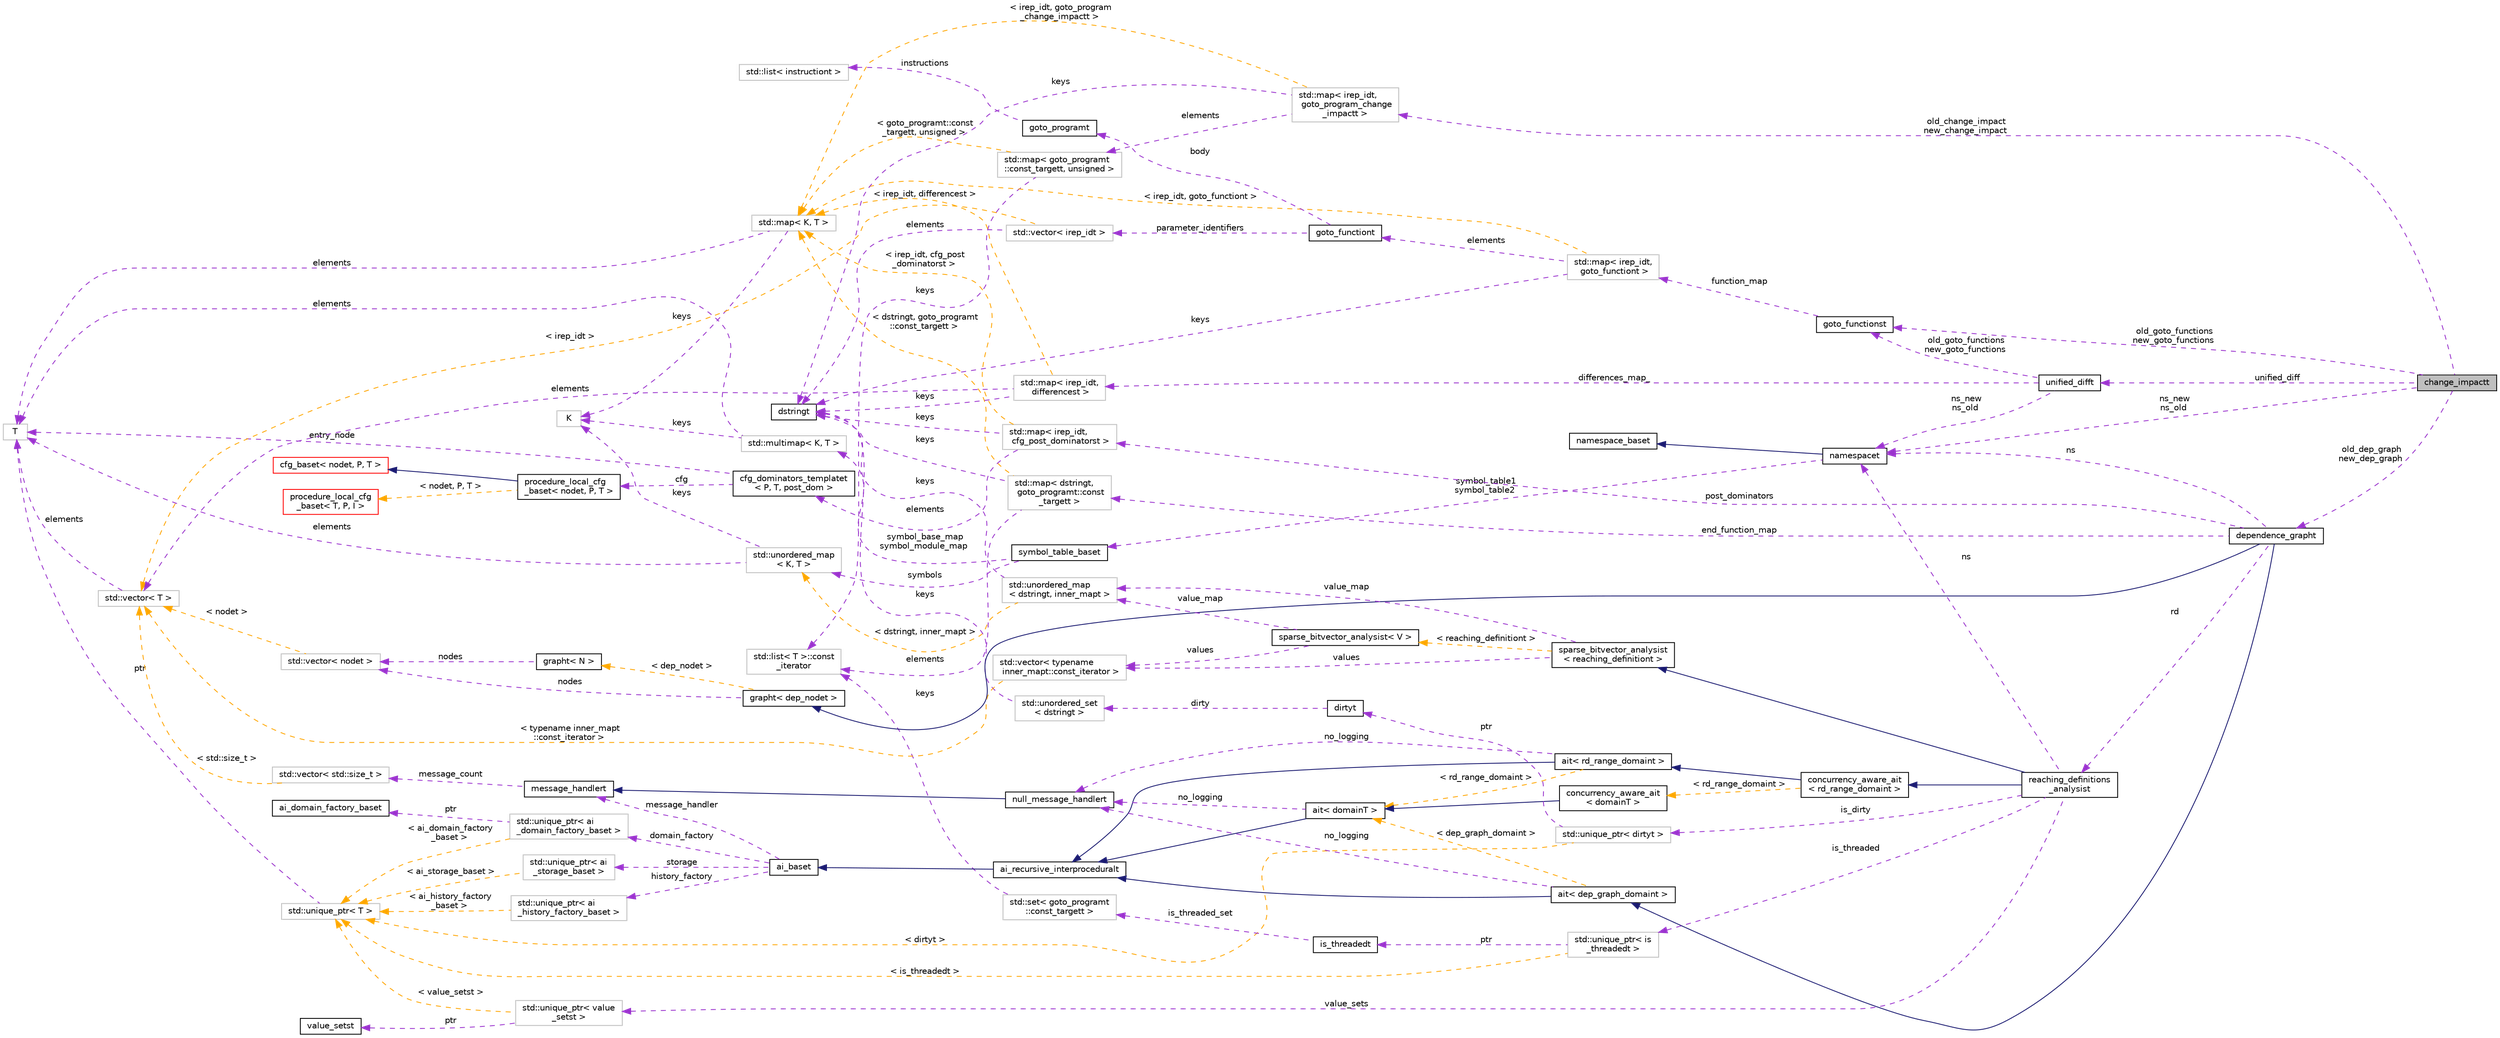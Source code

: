 digraph "change_impactt"
{
 // LATEX_PDF_SIZE
  bgcolor="transparent";
  edge [fontname="Helvetica",fontsize="10",labelfontname="Helvetica",labelfontsize="10"];
  node [fontname="Helvetica",fontsize="10",shape=record];
  rankdir="LR";
  Node1 [label="change_impactt",height=0.2,width=0.4,color="black", fillcolor="grey75", style="filled", fontcolor="black",tooltip=" "];
  Node2 -> Node1 [dir="back",color="darkorchid3",fontsize="10",style="dashed",label=" ns_new\nns_old" ,fontname="Helvetica"];
  Node2 [label="namespacet",height=0.2,width=0.4,color="black",URL="$classnamespacet.html",tooltip="A namespacet is essentially one or two symbol tables bound together, to allow for symbol lookups in t..."];
  Node3 -> Node2 [dir="back",color="midnightblue",fontsize="10",style="solid",fontname="Helvetica"];
  Node3 [label="namespace_baset",height=0.2,width=0.4,color="black",URL="$classnamespace__baset.html",tooltip="Basic interface for a namespace."];
  Node4 -> Node2 [dir="back",color="darkorchid3",fontsize="10",style="dashed",label=" symbol_table1\nsymbol_table2" ,fontname="Helvetica"];
  Node4 [label="symbol_table_baset",height=0.2,width=0.4,color="black",URL="$classsymbol__table__baset.html",tooltip="The symbol table base class interface."];
  Node5 -> Node4 [dir="back",color="darkorchid3",fontsize="10",style="dashed",label=" symbol_base_map\nsymbol_module_map" ,fontname="Helvetica"];
  Node5 [label="std::multimap\< K, T \>",height=0.2,width=0.4,color="grey75",tooltip="STL class."];
  Node6 -> Node5 [dir="back",color="darkorchid3",fontsize="10",style="dashed",label=" keys" ,fontname="Helvetica"];
  Node6 [label="K",height=0.2,width=0.4,color="grey75",tooltip=" "];
  Node7 -> Node5 [dir="back",color="darkorchid3",fontsize="10",style="dashed",label=" elements" ,fontname="Helvetica"];
  Node7 [label="T",height=0.2,width=0.4,color="grey75",tooltip=" "];
  Node8 -> Node4 [dir="back",color="darkorchid3",fontsize="10",style="dashed",label=" symbols" ,fontname="Helvetica"];
  Node8 [label="std::unordered_map\l\< K, T \>",height=0.2,width=0.4,color="grey75",tooltip="STL class."];
  Node6 -> Node8 [dir="back",color="darkorchid3",fontsize="10",style="dashed",label=" keys" ,fontname="Helvetica"];
  Node7 -> Node8 [dir="back",color="darkorchid3",fontsize="10",style="dashed",label=" elements" ,fontname="Helvetica"];
  Node9 -> Node1 [dir="back",color="darkorchid3",fontsize="10",style="dashed",label=" old_change_impact\nnew_change_impact" ,fontname="Helvetica"];
  Node9 [label="std::map\< irep_idt,\l goto_program_change\l_impactt \>",height=0.2,width=0.4,color="grey75",tooltip=" "];
  Node10 -> Node9 [dir="back",color="darkorchid3",fontsize="10",style="dashed",label=" elements" ,fontname="Helvetica"];
  Node10 [label="std::map\< goto_programt\l::const_targett, unsigned \>",height=0.2,width=0.4,color="grey75",tooltip=" "];
  Node11 -> Node10 [dir="back",color="darkorchid3",fontsize="10",style="dashed",label=" keys" ,fontname="Helvetica"];
  Node11 [label="std::list\< T \>::const\l_iterator",height=0.2,width=0.4,color="grey75",tooltip="STL iterator class."];
  Node12 -> Node10 [dir="back",color="orange",fontsize="10",style="dashed",label=" \< goto_programt::const\l_targett, unsigned \>" ,fontname="Helvetica"];
  Node12 [label="std::map\< K, T \>",height=0.2,width=0.4,color="grey75",tooltip="STL class."];
  Node6 -> Node12 [dir="back",color="darkorchid3",fontsize="10",style="dashed",label=" keys" ,fontname="Helvetica"];
  Node7 -> Node12 [dir="back",color="darkorchid3",fontsize="10",style="dashed",label=" elements" ,fontname="Helvetica"];
  Node13 -> Node9 [dir="back",color="darkorchid3",fontsize="10",style="dashed",label=" keys" ,fontname="Helvetica"];
  Node13 [label="dstringt",height=0.2,width=0.4,color="black",URL="$classdstringt.html",tooltip="dstringt has one field, an unsigned integer no which is an index into a static table of strings."];
  Node12 -> Node9 [dir="back",color="orange",fontsize="10",style="dashed",label=" \< irep_idt, goto_program\l_change_impactt \>" ,fontname="Helvetica"];
  Node14 -> Node1 [dir="back",color="darkorchid3",fontsize="10",style="dashed",label=" unified_diff" ,fontname="Helvetica"];
  Node14 [label="unified_difft",height=0.2,width=0.4,color="black",URL="$classunified__difft.html",tooltip=" "];
  Node2 -> Node14 [dir="back",color="darkorchid3",fontsize="10",style="dashed",label=" ns_new\nns_old" ,fontname="Helvetica"];
  Node15 -> Node14 [dir="back",color="darkorchid3",fontsize="10",style="dashed",label=" old_goto_functions\nnew_goto_functions" ,fontname="Helvetica"];
  Node15 [label="goto_functionst",height=0.2,width=0.4,color="black",URL="$classgoto__functionst.html",tooltip="A collection of goto functions."];
  Node16 -> Node15 [dir="back",color="darkorchid3",fontsize="10",style="dashed",label=" function_map" ,fontname="Helvetica"];
  Node16 [label="std::map\< irep_idt,\l goto_functiont \>",height=0.2,width=0.4,color="grey75",tooltip=" "];
  Node17 -> Node16 [dir="back",color="darkorchid3",fontsize="10",style="dashed",label=" elements" ,fontname="Helvetica"];
  Node17 [label="goto_functiont",height=0.2,width=0.4,color="black",URL="$classgoto__functiont.html",tooltip="A goto function, consisting of function body (see body) and parameter identifiers (see parameter_iden..."];
  Node18 -> Node17 [dir="back",color="darkorchid3",fontsize="10",style="dashed",label=" parameter_identifiers" ,fontname="Helvetica"];
  Node18 [label="std::vector\< irep_idt \>",height=0.2,width=0.4,color="grey75",tooltip=" "];
  Node13 -> Node18 [dir="back",color="darkorchid3",fontsize="10",style="dashed",label=" elements" ,fontname="Helvetica"];
  Node19 -> Node18 [dir="back",color="orange",fontsize="10",style="dashed",label=" \< irep_idt \>" ,fontname="Helvetica"];
  Node19 [label="std::vector\< T \>",height=0.2,width=0.4,color="grey75",tooltip="STL class."];
  Node7 -> Node19 [dir="back",color="darkorchid3",fontsize="10",style="dashed",label=" elements" ,fontname="Helvetica"];
  Node20 -> Node17 [dir="back",color="darkorchid3",fontsize="10",style="dashed",label=" body" ,fontname="Helvetica"];
  Node20 [label="goto_programt",height=0.2,width=0.4,color="black",URL="$classgoto__programt.html",tooltip="A generic container class for the GOTO intermediate representation of one function."];
  Node21 -> Node20 [dir="back",color="darkorchid3",fontsize="10",style="dashed",label=" instructions" ,fontname="Helvetica"];
  Node21 [label="std::list\< instructiont \>",height=0.2,width=0.4,color="grey75",tooltip=" "];
  Node13 -> Node16 [dir="back",color="darkorchid3",fontsize="10",style="dashed",label=" keys" ,fontname="Helvetica"];
  Node12 -> Node16 [dir="back",color="orange",fontsize="10",style="dashed",label=" \< irep_idt, goto_functiont \>" ,fontname="Helvetica"];
  Node33 -> Node14 [dir="back",color="darkorchid3",fontsize="10",style="dashed",label=" differences_map_" ,fontname="Helvetica"];
  Node33 [label="std::map\< irep_idt,\l differencest \>",height=0.2,width=0.4,color="grey75",tooltip=" "];
  Node13 -> Node33 [dir="back",color="darkorchid3",fontsize="10",style="dashed",label=" keys" ,fontname="Helvetica"];
  Node19 -> Node33 [dir="back",color="darkorchid3",fontsize="10",style="dashed",label=" elements" ,fontname="Helvetica"];
  Node12 -> Node33 [dir="back",color="orange",fontsize="10",style="dashed",label=" \< irep_idt, differencest \>" ,fontname="Helvetica"];
  Node34 -> Node1 [dir="back",color="darkorchid3",fontsize="10",style="dashed",label=" old_dep_graph\nnew_dep_graph" ,fontname="Helvetica"];
  Node34 [label="dependence_grapht",height=0.2,width=0.4,color="black",URL="$classdependence__grapht.html",tooltip=" "];
  Node35 -> Node34 [dir="back",color="midnightblue",fontsize="10",style="solid",fontname="Helvetica"];
  Node35 [label="ait\< dep_graph_domaint \>",height=0.2,width=0.4,color="black",URL="$classait.html",tooltip=" "];
  Node36 -> Node35 [dir="back",color="midnightblue",fontsize="10",style="solid",fontname="Helvetica"];
  Node36 [label="ai_recursive_interproceduralt",height=0.2,width=0.4,color="black",URL="$classai__recursive__interproceduralt.html",tooltip=" "];
  Node37 -> Node36 [dir="back",color="midnightblue",fontsize="10",style="solid",fontname="Helvetica"];
  Node37 [label="ai_baset",height=0.2,width=0.4,color="black",URL="$classai__baset.html",tooltip="This is the basic interface of the abstract interpreter with default implementations of the core func..."];
  Node38 -> Node37 [dir="back",color="darkorchid3",fontsize="10",style="dashed",label=" message_handler" ,fontname="Helvetica"];
  Node38 [label="message_handlert",height=0.2,width=0.4,color="black",URL="$classmessage__handlert.html",tooltip=" "];
  Node39 -> Node38 [dir="back",color="darkorchid3",fontsize="10",style="dashed",label=" message_count" ,fontname="Helvetica"];
  Node39 [label="std::vector\< std::size_t \>",height=0.2,width=0.4,color="grey75",tooltip=" "];
  Node19 -> Node39 [dir="back",color="orange",fontsize="10",style="dashed",label=" \< std::size_t \>" ,fontname="Helvetica"];
  Node40 -> Node37 [dir="back",color="darkorchid3",fontsize="10",style="dashed",label=" domain_factory" ,fontname="Helvetica"];
  Node40 [label="std::unique_ptr\< ai\l_domain_factory_baset \>",height=0.2,width=0.4,color="grey75",tooltip=" "];
  Node41 -> Node40 [dir="back",color="darkorchid3",fontsize="10",style="dashed",label=" ptr" ,fontname="Helvetica"];
  Node41 [label="ai_domain_factory_baset",height=0.2,width=0.4,color="black",URL="$classai__domain__factory__baset.html",tooltip=" "];
  Node42 -> Node40 [dir="back",color="orange",fontsize="10",style="dashed",label=" \< ai_domain_factory\l_baset \>" ,fontname="Helvetica"];
  Node42 [label="std::unique_ptr\< T \>",height=0.2,width=0.4,color="grey75",tooltip="STL class."];
  Node7 -> Node42 [dir="back",color="darkorchid3",fontsize="10",style="dashed",label=" ptr" ,fontname="Helvetica"];
  Node43 -> Node37 [dir="back",color="darkorchid3",fontsize="10",style="dashed",label=" storage" ,fontname="Helvetica"];
  Node43 [label="std::unique_ptr\< ai\l_storage_baset \>",height=0.2,width=0.4,color="grey75",tooltip=" "];
  Node42 -> Node43 [dir="back",color="orange",fontsize="10",style="dashed",label=" \< ai_storage_baset \>" ,fontname="Helvetica"];
  Node45 -> Node37 [dir="back",color="darkorchid3",fontsize="10",style="dashed",label=" history_factory" ,fontname="Helvetica"];
  Node45 [label="std::unique_ptr\< ai\l_history_factory_baset \>",height=0.2,width=0.4,color="grey75",tooltip=" "];
  Node42 -> Node45 [dir="back",color="orange",fontsize="10",style="dashed",label=" \< ai_history_factory\l_baset \>" ,fontname="Helvetica"];
  Node47 -> Node35 [dir="back",color="darkorchid3",fontsize="10",style="dashed",label=" no_logging" ,fontname="Helvetica"];
  Node47 [label="null_message_handlert",height=0.2,width=0.4,color="black",URL="$classnull__message__handlert.html",tooltip=" "];
  Node38 -> Node47 [dir="back",color="midnightblue",fontsize="10",style="solid",fontname="Helvetica"];
  Node48 -> Node35 [dir="back",color="orange",fontsize="10",style="dashed",label=" \< dep_graph_domaint \>" ,fontname="Helvetica"];
  Node48 [label="ait\< domainT \>",height=0.2,width=0.4,color="black",URL="$classait.html",tooltip="ait supplies three of the four components needed: an abstract interpreter (in this case handling func..."];
  Node36 -> Node48 [dir="back",color="midnightblue",fontsize="10",style="solid",fontname="Helvetica"];
  Node47 -> Node48 [dir="back",color="darkorchid3",fontsize="10",style="dashed",label=" no_logging" ,fontname="Helvetica"];
  Node49 -> Node34 [dir="back",color="midnightblue",fontsize="10",style="solid",fontname="Helvetica"];
  Node49 [label="grapht\< dep_nodet \>",height=0.2,width=0.4,color="black",URL="$classgrapht.html",tooltip=" "];
  Node50 -> Node49 [dir="back",color="darkorchid3",fontsize="10",style="dashed",label=" nodes" ,fontname="Helvetica"];
  Node50 [label="std::vector\< nodet \>",height=0.2,width=0.4,color="grey75",tooltip=" "];
  Node19 -> Node50 [dir="back",color="orange",fontsize="10",style="dashed",label=" \< nodet \>" ,fontname="Helvetica"];
  Node51 -> Node49 [dir="back",color="orange",fontsize="10",style="dashed",label=" \< dep_nodet \>" ,fontname="Helvetica"];
  Node51 [label="grapht\< N \>",height=0.2,width=0.4,color="black",URL="$classgrapht.html",tooltip="A generic directed graph with a parametric node type."];
  Node50 -> Node51 [dir="back",color="darkorchid3",fontsize="10",style="dashed",label=" nodes" ,fontname="Helvetica"];
  Node52 -> Node34 [dir="back",color="darkorchid3",fontsize="10",style="dashed",label=" end_function_map" ,fontname="Helvetica"];
  Node52 [label="std::map\< dstringt,\l goto_programt::const\l_targett \>",height=0.2,width=0.4,color="grey75",tooltip=" "];
  Node13 -> Node52 [dir="back",color="darkorchid3",fontsize="10",style="dashed",label=" keys" ,fontname="Helvetica"];
  Node11 -> Node52 [dir="back",color="darkorchid3",fontsize="10",style="dashed",label=" elements" ,fontname="Helvetica"];
  Node12 -> Node52 [dir="back",color="orange",fontsize="10",style="dashed",label=" \< dstringt, goto_programt\l::const_targett \>" ,fontname="Helvetica"];
  Node2 -> Node34 [dir="back",color="darkorchid3",fontsize="10",style="dashed",label=" ns" ,fontname="Helvetica"];
  Node53 -> Node34 [dir="back",color="darkorchid3",fontsize="10",style="dashed",label=" rd" ,fontname="Helvetica"];
  Node53 [label="reaching_definitions\l_analysist",height=0.2,width=0.4,color="black",URL="$classreaching__definitions__analysist.html",tooltip=" "];
  Node54 -> Node53 [dir="back",color="midnightblue",fontsize="10",style="solid",fontname="Helvetica"];
  Node54 [label="concurrency_aware_ait\l\< rd_range_domaint \>",height=0.2,width=0.4,color="black",URL="$classconcurrency__aware__ait.html",tooltip=" "];
  Node55 -> Node54 [dir="back",color="midnightblue",fontsize="10",style="solid",fontname="Helvetica"];
  Node55 [label="ait\< rd_range_domaint \>",height=0.2,width=0.4,color="black",URL="$classait.html",tooltip=" "];
  Node36 -> Node55 [dir="back",color="midnightblue",fontsize="10",style="solid",fontname="Helvetica"];
  Node47 -> Node55 [dir="back",color="darkorchid3",fontsize="10",style="dashed",label=" no_logging" ,fontname="Helvetica"];
  Node48 -> Node55 [dir="back",color="orange",fontsize="10",style="dashed",label=" \< rd_range_domaint \>" ,fontname="Helvetica"];
  Node56 -> Node54 [dir="back",color="orange",fontsize="10",style="dashed",label=" \< rd_range_domaint \>" ,fontname="Helvetica"];
  Node56 [label="concurrency_aware_ait\l\< domainT \>",height=0.2,width=0.4,color="black",URL="$classconcurrency__aware__ait.html",tooltip="Base class for concurrency-aware abstract interpretation."];
  Node48 -> Node56 [dir="back",color="midnightblue",fontsize="10",style="solid",fontname="Helvetica"];
  Node57 -> Node53 [dir="back",color="midnightblue",fontsize="10",style="solid",fontname="Helvetica"];
  Node57 [label="sparse_bitvector_analysist\l\< reaching_definitiont \>",height=0.2,width=0.4,color="black",URL="$classsparse__bitvector__analysist.html",tooltip=" "];
  Node58 -> Node57 [dir="back",color="darkorchid3",fontsize="10",style="dashed",label=" value_map" ,fontname="Helvetica"];
  Node58 [label="std::unordered_map\l\< dstringt, inner_mapt \>",height=0.2,width=0.4,color="grey75",tooltip=" "];
  Node13 -> Node58 [dir="back",color="darkorchid3",fontsize="10",style="dashed",label=" keys" ,fontname="Helvetica"];
  Node8 -> Node58 [dir="back",color="orange",fontsize="10",style="dashed",label=" \< dstringt, inner_mapt \>" ,fontname="Helvetica"];
  Node59 -> Node57 [dir="back",color="darkorchid3",fontsize="10",style="dashed",label=" values" ,fontname="Helvetica"];
  Node59 [label="std::vector\< typename\l inner_mapt::const_iterator \>",height=0.2,width=0.4,color="grey75",tooltip=" "];
  Node19 -> Node59 [dir="back",color="orange",fontsize="10",style="dashed",label=" \< typename inner_mapt\l::const_iterator \>" ,fontname="Helvetica"];
  Node60 -> Node57 [dir="back",color="orange",fontsize="10",style="dashed",label=" \< reaching_definitiont \>" ,fontname="Helvetica"];
  Node60 [label="sparse_bitvector_analysist\< V \>",height=0.2,width=0.4,color="black",URL="$classsparse__bitvector__analysist.html",tooltip="An instance of this class provides an assignment of unique numeric ID to each inserted reaching_defin..."];
  Node58 -> Node60 [dir="back",color="darkorchid3",fontsize="10",style="dashed",label=" value_map" ,fontname="Helvetica"];
  Node59 -> Node60 [dir="back",color="darkorchid3",fontsize="10",style="dashed",label=" values" ,fontname="Helvetica"];
  Node61 -> Node53 [dir="back",color="darkorchid3",fontsize="10",style="dashed",label=" is_threaded" ,fontname="Helvetica"];
  Node61 [label="std::unique_ptr\< is\l_threadedt \>",height=0.2,width=0.4,color="grey75",tooltip=" "];
  Node62 -> Node61 [dir="back",color="darkorchid3",fontsize="10",style="dashed",label=" ptr" ,fontname="Helvetica"];
  Node62 [label="is_threadedt",height=0.2,width=0.4,color="black",URL="$classis__threadedt.html",tooltip=" "];
  Node63 -> Node62 [dir="back",color="darkorchid3",fontsize="10",style="dashed",label=" is_threaded_set" ,fontname="Helvetica"];
  Node63 [label="std::set\< goto_programt\l::const_targett \>",height=0.2,width=0.4,color="grey75",tooltip=" "];
  Node11 -> Node63 [dir="back",color="darkorchid3",fontsize="10",style="dashed",label=" keys" ,fontname="Helvetica"];
  Node42 -> Node61 [dir="back",color="orange",fontsize="10",style="dashed",label=" \< is_threadedt \>" ,fontname="Helvetica"];
  Node65 -> Node53 [dir="back",color="darkorchid3",fontsize="10",style="dashed",label=" value_sets" ,fontname="Helvetica"];
  Node65 [label="std::unique_ptr\< value\l_setst \>",height=0.2,width=0.4,color="grey75",tooltip=" "];
  Node66 -> Node65 [dir="back",color="darkorchid3",fontsize="10",style="dashed",label=" ptr" ,fontname="Helvetica"];
  Node66 [label="value_setst",height=0.2,width=0.4,color="black",URL="$classvalue__setst.html",tooltip=" "];
  Node42 -> Node65 [dir="back",color="orange",fontsize="10",style="dashed",label=" \< value_setst \>" ,fontname="Helvetica"];
  Node2 -> Node53 [dir="back",color="darkorchid3",fontsize="10",style="dashed",label=" ns" ,fontname="Helvetica"];
  Node67 -> Node53 [dir="back",color="darkorchid3",fontsize="10",style="dashed",label=" is_dirty" ,fontname="Helvetica"];
  Node67 [label="std::unique_ptr\< dirtyt \>",height=0.2,width=0.4,color="grey75",tooltip=" "];
  Node68 -> Node67 [dir="back",color="darkorchid3",fontsize="10",style="dashed",label=" ptr" ,fontname="Helvetica"];
  Node68 [label="dirtyt",height=0.2,width=0.4,color="black",URL="$classdirtyt.html",tooltip="Dirty variables are ones which have their address taken so we can't reliably work out where they may ..."];
  Node69 -> Node68 [dir="back",color="darkorchid3",fontsize="10",style="dashed",label=" dirty" ,fontname="Helvetica"];
  Node69 [label="std::unordered_set\l\< dstringt \>",height=0.2,width=0.4,color="grey75",tooltip=" "];
  Node13 -> Node69 [dir="back",color="darkorchid3",fontsize="10",style="dashed",label=" keys" ,fontname="Helvetica"];
  Node42 -> Node67 [dir="back",color="orange",fontsize="10",style="dashed",label=" \< dirtyt \>" ,fontname="Helvetica"];
  Node71 -> Node34 [dir="back",color="darkorchid3",fontsize="10",style="dashed",label=" post_dominators" ,fontname="Helvetica"];
  Node71 [label="std::map\< irep_idt,\l cfg_post_dominatorst \>",height=0.2,width=0.4,color="grey75",tooltip=" "];
  Node72 -> Node71 [dir="back",color="darkorchid3",fontsize="10",style="dashed",label=" elements" ,fontname="Helvetica"];
  Node72 [label="cfg_dominators_templatet\l\< P, T, post_dom \>",height=0.2,width=0.4,color="black",URL="$classcfg__dominators__templatet.html",tooltip="Dominator graph."];
  Node73 -> Node72 [dir="back",color="darkorchid3",fontsize="10",style="dashed",label=" cfg" ,fontname="Helvetica"];
  Node73 [label="procedure_local_cfg\l_baset\< nodet, P, T \>",height=0.2,width=0.4,color="black",URL="$classprocedure__local__cfg__baset.html",tooltip=" "];
  Node74 -> Node73 [dir="back",color="midnightblue",fontsize="10",style="solid",fontname="Helvetica"];
  Node74 [label="cfg_baset\< nodet, P, T \>",height=0.2,width=0.4,color="red",URL="$classcfg__baset.html",tooltip=" "];
  Node87 -> Node73 [dir="back",color="orange",fontsize="10",style="dashed",label=" \< nodet, P, T \>" ,fontname="Helvetica"];
  Node87 [label="procedure_local_cfg\l_baset\< T, P, I \>",height=0.2,width=0.4,color="red",URL="$classprocedure__local__cfg__baset.html",tooltip=" "];
  Node7 -> Node72 [dir="back",color="darkorchid3",fontsize="10",style="dashed",label=" entry_node" ,fontname="Helvetica"];
  Node13 -> Node71 [dir="back",color="darkorchid3",fontsize="10",style="dashed",label=" keys" ,fontname="Helvetica"];
  Node12 -> Node71 [dir="back",color="orange",fontsize="10",style="dashed",label=" \< irep_idt, cfg_post\l_dominatorst \>" ,fontname="Helvetica"];
  Node15 -> Node1 [dir="back",color="darkorchid3",fontsize="10",style="dashed",label=" old_goto_functions\nnew_goto_functions" ,fontname="Helvetica"];
}
